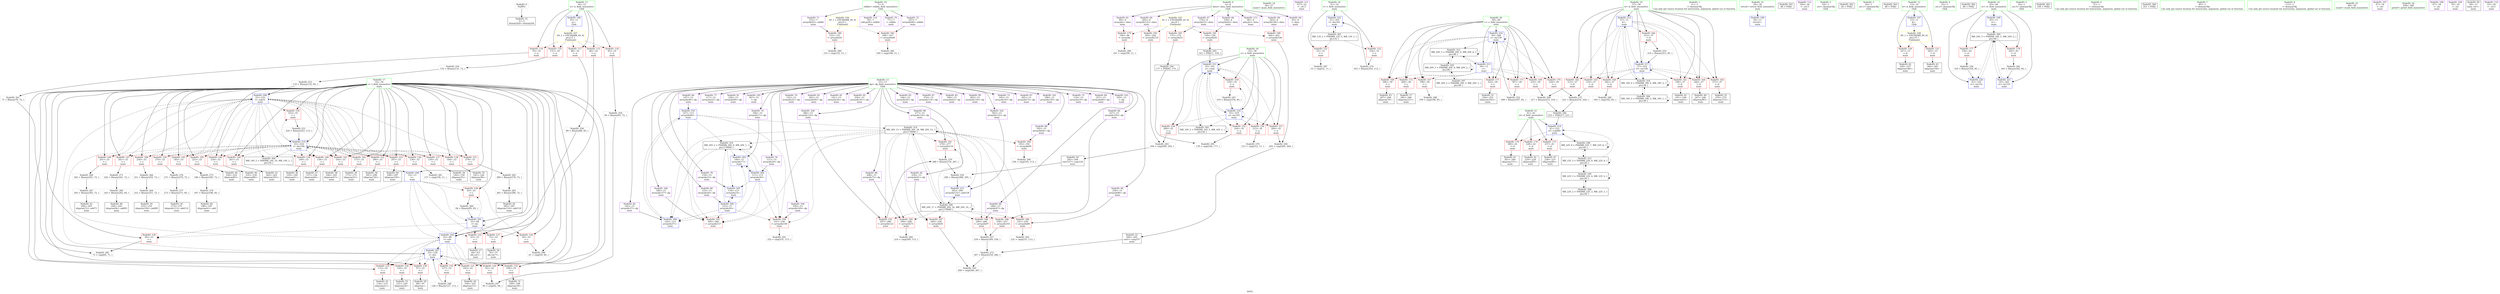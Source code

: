 digraph "SVFG" {
	label="SVFG";

	Node0x5603f64c5cf0 [shape=record,color=grey,label="{NodeID: 0\nNullPtr}"];
	Node0x5603f64c5cf0 -> Node0x5603f64c6ae0[style=solid];
	Node0x5603f64f78b0 [shape=record,color=grey,label="{NodeID: 263\n281 = Binary(280, 72, )\n}"];
	Node0x5603f64f78b0 -> Node0x5603f64e8920[style=solid];
	Node0x5603f64efe00 [shape=record,color=red,label="{NodeID: 180\n152\<--151\n\<--arrayidx42\nmain\n}"];
	Node0x5603f64efe00 -> Node0x5603f64f9230[style=solid];
	Node0x5603f64e7790 [shape=record,color=purple,label="{NodeID: 97\n274\<--15\narrayidx114\<--dp\nmain\n}"];
	Node0x5603f64c64f0 [shape=record,color=green,label="{NodeID: 14\n26\<--27\nmain\<--main_field_insensitive\n}"];
	Node0x5603f64f8db0 [shape=record,color=grey,label="{NodeID: 277\n272 = Binary(271, 85, )\n}"];
	Node0x5603f64f8db0 -> Node0x5603f64e8800[style=solid];
	Node0x5603f64eab40 [shape=record,color=red,label="{NodeID: 194\n331\<--330\n\<--arrayidx149\nmain\n}"];
	Node0x5603f64eab40 -> Node0x5603f64fa2b0[style=solid];
	Node0x5603f64e82f0 [shape=record,color=purple,label="{NodeID: 111\n337\<--22\n\<--.str.2\nmain\n}"];
	Node0x5603f64c6d80 [shape=record,color=black,label="{NodeID: 28\n76\<--75\nidx.ext7\<--\nmain\n}"];
	Node0x5603f64fa2b0 [shape=record,color=grey,label="{NodeID: 291\n332 = cmp(331, 113, )\n}"];
	Node0x5603f64eb6a0 [shape=record,color=blue,label="{NodeID: 208\n33\<--133\ni\<--sub31\nmain\n}"];
	Node0x5603f64eb6a0 -> Node0x5603f64eda40[style=dashed];
	Node0x5603f64eb6a0 -> Node0x5603f64edb10[style=dashed];
	Node0x5603f64eb6a0 -> Node0x5603f64edbe0[style=dashed];
	Node0x5603f64eb6a0 -> Node0x5603f64edcb0[style=dashed];
	Node0x5603f64eb6a0 -> Node0x5603f64edd80[style=dashed];
	Node0x5603f64eb6a0 -> Node0x5603f64ede50[style=dashed];
	Node0x5603f64eb6a0 -> Node0x5603f64edf20[style=dashed];
	Node0x5603f64eb6a0 -> Node0x5603f64edff0[style=dashed];
	Node0x5603f64eb6a0 -> Node0x5603f64ee0c0[style=dashed];
	Node0x5603f64eb6a0 -> Node0x5603f64ee190[style=dashed];
	Node0x5603f64eb6a0 -> Node0x5603f64ee260[style=dashed];
	Node0x5603f64eb6a0 -> Node0x5603f64ee330[style=dashed];
	Node0x5603f64eb6a0 -> Node0x5603f64ee400[style=dashed];
	Node0x5603f64eb6a0 -> Node0x5603f64ee4d0[style=dashed];
	Node0x5603f64eb6a0 -> Node0x5603f64ee5a0[style=dashed];
	Node0x5603f64eb6a0 -> Node0x5603f64ee670[style=dashed];
	Node0x5603f64eb6a0 -> Node0x5603f64ee740[style=dashed];
	Node0x5603f64eb6a0 -> Node0x5603f64ee810[style=dashed];
	Node0x5603f64eb6a0 -> Node0x5603f64ee8e0[style=dashed];
	Node0x5603f64eb6a0 -> Node0x5603f64ebf90[style=dashed];
	Node0x5603f64eb6a0 -> Node0x5603f65073b0[style=dashed];
	Node0x5603f64ed150 [shape=record,color=red,label="{NodeID: 125\n63\<--33\n\<--i\nmain\n}"];
	Node0x5603f64ed150 -> Node0x5603f64c6cb0[style=solid];
	Node0x5603f64c7cc0 [shape=record,color=black,label="{NodeID: 42\n204\<--203\nidxprom72\<--add71\nmain\n}"];
	Node0x5603f65078b0 [shape=record,color=black,label="{NodeID: 305\nMR_16V_2 = PHI(MR_16V_3, MR_16V_1, )\npts\{36 \}\n}"];
	Node0x5603f65078b0 -> Node0x5603f64eb910[style=dashed];
	Node0x5603f65078b0 -> Node0x5603f65078b0[style=dashed];
	Node0x5603f64ec200 [shape=record,color=blue,label="{NodeID: 222\n31\<--355\nt\<--dec161\nmain\n}"];
	Node0x5603f64ec200 -> Node0x5603f6506eb0[style=dashed];
	Node0x5603f64edcb0 [shape=record,color=red,label="{NodeID: 139\n149\<--33\n\<--i\nmain\n}"];
	Node0x5603f64edcb0 -> Node0x5603f64c77e0[style=solid];
	Node0x5603f64e8920 [shape=record,color=black,label="{NodeID: 56\n282\<--281\nidxprom119\<--add118\nmain\n}"];
	Node0x5603f64ee810 [shape=record,color=red,label="{NodeID: 153\n297\<--33\n\<--i\nmain\n}"];
	Node0x5603f64ee810 -> Node0x5603f64e8c60[style=solid];
	Node0x5603f64e9480 [shape=record,color=purple,label="{NodeID: 70\n77\<--7\n\<--edible\nmain\n}"];
	Node0x5603f64f6530 [shape=record,color=grey,label="{NodeID: 250\n94 = Binary(93, 72, )\n}"];
	Node0x5603f64f6530 -> Node0x5603f64fabb0[style=solid];
	Node0x5603f64ef370 [shape=record,color=red,label="{NodeID: 167\n198\<--39\n\<--c\nmain\n}"];
	Node0x5603f64ef370 -> Node0x5603f64f9e30[style=solid];
	Node0x5603f64e9fe0 [shape=record,color=purple,label="{NodeID: 84\n147\<--15\narrayidx40\<--dp\nmain\n}"];
	Node0x5603f64e9fe0 -> Node0x5603f64eb840[style=solid];
	Node0x5603f64c6750 [shape=record,color=green,label="{NodeID: 1\n11\<--1\n\<--dummyObj\nCan only get source location for instruction, argument, global var or function.}"];
	Node0x5603f64f7a30 [shape=record,color=grey,label="{NodeID: 264\n252 = Binary(251, 72, )\n}"];
	Node0x5603f64f7a30 -> Node0x5603f64c8340[style=solid];
	Node0x5603f64efed0 [shape=record,color=red,label="{NodeID: 181\n159\<--158\n\<--arrayidx45\nmain\n}"];
	Node0x5603f64efed0 -> Node0x5603f64f5570[style=solid];
	Node0x5603f64e7860 [shape=record,color=purple,label="{NodeID: 98\n277\<--15\narrayidx116\<--dp\nmain\n}"];
	Node0x5603f64e7860 -> Node0x5603f64f06f0[style=solid];
	Node0x5603f64c51f0 [shape=record,color=green,label="{NodeID: 15\n29\<--30\nretval\<--retval_field_insensitive\nmain\n}"];
	Node0x5603f64c51f0 -> Node0x5603f64eae80[style=solid];
	Node0x5603f6521800 [shape=record,color=black,label="{NodeID: 361\n48 = PHI()\n}"];
	Node0x5603f64f8f30 [shape=record,color=grey,label="{NodeID: 278\n187 = Binary(186, 85, )\n}"];
	Node0x5603f64f8f30 -> Node0x5603f64c7b20[style=solid];
	Node0x5603f64eac10 [shape=record,color=red,label="{NodeID: 195\n349\<--348\n\<--arrayidx157\nmain\n}"];
	Node0x5603f64e83c0 [shape=record,color=purple,label="{NodeID: 112\n350\<--24\n\<--.str.3\nmain\n}"];
	Node0x5603f64c6e50 [shape=record,color=black,label="{NodeID: 29\n98\<--97\nidxprom\<--\nmain\n}"];
	Node0x5603f64fa430 [shape=record,color=grey,label="{NodeID: 292\n232 = cmp(231, 113, )\n}"];
	Node0x5603f64eb770 [shape=record,color=blue,label="{NodeID: 209\n142\<--113\narrayidx37\<--\nmain\n}"];
	Node0x5603f64eb770 -> Node0x5603f64eb840[style=dashed];
	Node0x5603f64ed220 [shape=record,color=red,label="{NodeID: 126\n69\<--33\n\<--i\nmain\n}"];
	Node0x5603f64ed220 -> Node0x5603f64f99b0[style=solid];
	Node0x5603f64c7d90 [shape=record,color=black,label="{NodeID: 43\n207\<--206\nidxprom74\<--\nmain\n}"];
	Node0x5603f6507db0 [shape=record,color=black,label="{NodeID: 306\nMR_18V_2 = PHI(MR_18V_3, MR_18V_1, )\npts\{38 \}\n}"];
	Node0x5603f6507db0 -> Node0x5603f6507db0[style=dashed];
	Node0x5603f6507db0 -> Node0x5603f650b9b0[style=dashed];
	Node0x5603f64edd80 [shape=record,color=red,label="{NodeID: 140\n156\<--33\n\<--i\nmain\n}"];
	Node0x5603f64edd80 -> Node0x5603f64c78b0[style=solid];
	Node0x5603f64e89f0 [shape=record,color=black,label="{NodeID: 57\n285\<--284\nidxprom121\<--\nmain\n}"];
	Node0x5603f64ee8e0 [shape=record,color=red,label="{NodeID: 154\n323\<--33\n\<--i\nmain\n}"];
	Node0x5603f64ee8e0 -> Node0x5603f64f66b0[style=solid];
	Node0x5603f64e9550 [shape=record,color=purple,label="{NodeID: 71\n151\<--7\narrayidx42\<--edible\nmain\n}"];
	Node0x5603f64e9550 -> Node0x5603f64efe00[style=solid];
	Node0x5603f64f66b0 [shape=record,color=grey,label="{NodeID: 251\n324 = Binary(323, 113, )\n}"];
	Node0x5603f64f66b0 -> Node0x5603f64ebf90[style=solid];
	Node0x5603f64ef440 [shape=record,color=red,label="{NodeID: 168\n206\<--39\n\<--c\nmain\n}"];
	Node0x5603f64ef440 -> Node0x5603f64c7d90[style=solid];
	Node0x5603f64ea0b0 [shape=record,color=purple,label="{NodeID: 85\n189\<--15\narrayidx62\<--dp\nmain\n}"];
	Node0x5603f64c8670 [shape=record,color=green,label="{NodeID: 2\n18\<--1\n.str\<--dummyObj\nGlob }"];
	Node0x5603f64f7bb0 [shape=record,color=grey,label="{NodeID: 265\n280 = Binary(279, 72, )\n}"];
	Node0x5603f64f7bb0 -> Node0x5603f64f78b0[style=solid];
	Node0x5603f64effa0 [shape=record,color=red,label="{NodeID: 182\n168\<--167\n\<--arrayidx48\nmain\n}"];
	Node0x5603f64effa0 -> Node0x5603f64f9530[style=solid];
	Node0x5603f64e7930 [shape=record,color=purple,label="{NodeID: 99\n283\<--15\narrayidx120\<--dp\nmain\n}"];
	Node0x5603f64c52c0 [shape=record,color=green,label="{NodeID: 16\n31\<--32\nt\<--t_field_insensitive\nmain\n}"];
	Node0x5603f64c52c0 -> Node0x5603f64ecee0[style=solid];
	Node0x5603f64c52c0 -> Node0x5603f64ecfb0[style=solid];
	Node0x5603f64c52c0 -> Node0x5603f64ec200[style=solid];
	Node0x5603f6521900 [shape=record,color=black,label="{NodeID: 362\n56 = PHI()\n}"];
	Node0x5603f64f90b0 [shape=record,color=grey,label="{NodeID: 279\n213 = cmp(212, 11, )\n}"];
	Node0x5603f64eace0 [shape=record,color=blue,label="{NodeID: 196\n10\<--11\nn\<--\nGlob }"];
	Node0x5603f64eace0 -> Node0x5603f6511eb0[style=dashed];
	Node0x5603f64e8490 [shape=record,color=purple,label="{NodeID: 113\n66\<--4\nadd.ptr\<--data\nmain\n}"];
	Node0x5603f64c6f20 [shape=record,color=black,label="{NodeID: 30\n104\<--103\nidxprom15\<--\nmain\n}"];
	Node0x5603f64fa5b0 [shape=record,color=grey,label="{NodeID: 293\n268 = cmp(240, 267, )\n}"];
	Node0x5603f64eb840 [shape=record,color=blue,label="{NodeID: 210\n147\<--113\narrayidx40\<--\nmain\n}"];
	Node0x5603f64eb840 -> Node0x5603f64eab40[style=dashed];
	Node0x5603f64eb840 -> Node0x5603f64eac10[style=dashed];
	Node0x5603f64eb840 -> Node0x5603f64eb770[style=dashed];
	Node0x5603f64eb840 -> Node0x5603f65091b0[style=dashed];
	Node0x5603f64eb840 -> Node0x5603f650a5b0[style=dashed];
	Node0x5603f64ed2f0 [shape=record,color=red,label="{NodeID: 127\n75\<--33\n\<--i\nmain\n}"];
	Node0x5603f64ed2f0 -> Node0x5603f64c6d80[style=solid];
	Node0x5603f64c7e60 [shape=record,color=black,label="{NodeID: 44\n226\<--225\nidxprom83\<--\nmain\n}"];
	Node0x5603f65082b0 [shape=record,color=black,label="{NodeID: 307\nMR_20V_2 = PHI(MR_20V_3, MR_20V_1, )\npts\{40 \}\n}"];
	Node0x5603f65082b0 -> Node0x5603f650f4b0[style=dashed];
	Node0x5603f64ede50 [shape=record,color=red,label="{NodeID: 141\n165\<--33\n\<--i\nmain\n}"];
	Node0x5603f64ede50 -> Node0x5603f64c7980[style=solid];
	Node0x5603f64e8ac0 [shape=record,color=black,label="{NodeID: 58\n291\<--290\nidxprom124\<--\nmain\n}"];
	Node0x5603f64ee9b0 [shape=record,color=red,label="{NodeID: 155\n164\<--35\n\<--a\nmain\n}"];
	Node0x5603f64ee9b0 -> Node0x5603f64fa8b0[style=solid];
	Node0x5603f64e9620 [shape=record,color=purple,label="{NodeID: 72\n167\<--7\narrayidx48\<--edible\nmain\n}"];
	Node0x5603f64e9620 -> Node0x5603f64effa0[style=solid];
	Node0x5603f65112b0 [shape=record,color=yellow,style=double,label="{NodeID: 335\n2V_1 = ENCHI(MR_2V_0)\npts\{6 \}\nFun[main]}"];
	Node0x5603f65112b0 -> Node0x5603f64efd30[style=dashed];
	Node0x5603f65112b0 -> Node0x5603f64efed0[style=dashed];
	Node0x5603f65112b0 -> Node0x5603f64f0070[style=dashed];
	Node0x5603f65112b0 -> Node0x5603f64f0620[style=dashed];
	Node0x5603f65112b0 -> Node0x5603f64eaa70[style=dashed];
	Node0x5603f64f6830 [shape=record,color=grey,label="{NodeID: 252\n308 = Binary(307, 85, )\n}"];
	Node0x5603f64f6830 -> Node0x5603f64ebd20[style=solid];
	Node0x5603f64ef510 [shape=record,color=red,label="{NodeID: 169\n216\<--39\n\<--c\nmain\n}"];
	Node0x5603f64ef510 -> Node0x5603f64f63b0[style=solid];
	Node0x5603f64ea180 [shape=record,color=purple,label="{NodeID: 86\n192\<--15\narrayidx64\<--dp\nmain\n}"];
	Node0x5603f64ea180 -> Node0x5603f64f0140[style=solid];
	Node0x5603f64e73c0 [shape=record,color=green,label="{NodeID: 3\n20\<--1\n.str.1\<--dummyObj\nGlob }"];
	Node0x5603f64f7d30 [shape=record,color=grey,label="{NodeID: 266\n251 = Binary(250, 72, )\n}"];
	Node0x5603f64f7d30 -> Node0x5603f64f7a30[style=solid];
	Node0x5603f64f0070 [shape=record,color=red,label="{NodeID: 183\n175\<--174\n\<--arrayidx53\nmain\n}"];
	Node0x5603f64f0070 -> Node0x5603f61cde20[style=solid];
	Node0x5603f64e7a00 [shape=record,color=purple,label="{NodeID: 100\n286\<--15\narrayidx122\<--dp\nmain\n}"];
	Node0x5603f64e7a00 -> Node0x5603f64ea9a0[style=solid];
	Node0x5603f64c5390 [shape=record,color=green,label="{NodeID: 17\n33\<--34\ni\<--i_field_insensitive\nmain\n}"];
	Node0x5603f64c5390 -> Node0x5603f64ed080[style=solid];
	Node0x5603f64c5390 -> Node0x5603f64ed150[style=solid];
	Node0x5603f64c5390 -> Node0x5603f64ed220[style=solid];
	Node0x5603f64c5390 -> Node0x5603f64ed2f0[style=solid];
	Node0x5603f64c5390 -> Node0x5603f64ed3c0[style=solid];
	Node0x5603f64c5390 -> Node0x5603f64ed490[style=solid];
	Node0x5603f64c5390 -> Node0x5603f64ed560[style=solid];
	Node0x5603f64c5390 -> Node0x5603f64ed630[style=solid];
	Node0x5603f64c5390 -> Node0x5603f64ed700[style=solid];
	Node0x5603f64c5390 -> Node0x5603f64ed7d0[style=solid];
	Node0x5603f64c5390 -> Node0x5603f64ed8a0[style=solid];
	Node0x5603f64c5390 -> Node0x5603f64ed970[style=solid];
	Node0x5603f64c5390 -> Node0x5603f64eda40[style=solid];
	Node0x5603f64c5390 -> Node0x5603f64edb10[style=solid];
	Node0x5603f64c5390 -> Node0x5603f64edbe0[style=solid];
	Node0x5603f64c5390 -> Node0x5603f64edcb0[style=solid];
	Node0x5603f64c5390 -> Node0x5603f64edd80[style=solid];
	Node0x5603f64c5390 -> Node0x5603f64ede50[style=solid];
	Node0x5603f64c5390 -> Node0x5603f64edf20[style=solid];
	Node0x5603f64c5390 -> Node0x5603f64edff0[style=solid];
	Node0x5603f64c5390 -> Node0x5603f64ee0c0[style=solid];
	Node0x5603f64c5390 -> Node0x5603f64ee190[style=solid];
	Node0x5603f64c5390 -> Node0x5603f64ee260[style=solid];
	Node0x5603f64c5390 -> Node0x5603f64ee330[style=solid];
	Node0x5603f64c5390 -> Node0x5603f64ee400[style=solid];
	Node0x5603f64c5390 -> Node0x5603f64ee4d0[style=solid];
	Node0x5603f64c5390 -> Node0x5603f64ee5a0[style=solid];
	Node0x5603f64c5390 -> Node0x5603f64ee670[style=solid];
	Node0x5603f64c5390 -> Node0x5603f64ee740[style=solid];
	Node0x5603f64c5390 -> Node0x5603f64ee810[style=solid];
	Node0x5603f64c5390 -> Node0x5603f64ee8e0[style=solid];
	Node0x5603f64c5390 -> Node0x5603f64eb020[style=solid];
	Node0x5603f64c5390 -> Node0x5603f64eb0f0[style=solid];
	Node0x5603f64c5390 -> Node0x5603f64eb1c0[style=solid];
	Node0x5603f64c5390 -> Node0x5603f64eb5d0[style=solid];
	Node0x5603f64c5390 -> Node0x5603f64eb6a0[style=solid];
	Node0x5603f64c5390 -> Node0x5603f64ebf90[style=solid];
	Node0x5603f6521a00 [shape=record,color=black,label="{NodeID: 363\n68 = PHI()\n}"];
	Node0x5603f64f9230 [shape=record,color=grey,label="{NodeID: 280\n153 = cmp(152, 11, )\n}"];
	Node0x5603f64eadb0 [shape=record,color=blue,label="{NodeID: 197\n13\<--11\nk\<--\nGlob }"];
	Node0x5603f64eadb0 -> Node0x5603f6511f90[style=dashed];
	Node0x5603f64e8560 [shape=record,color=purple,label="{NodeID: 114\n78\<--7\nadd.ptr8\<--edible\nmain\n}"];
	Node0x5603f64c6ff0 [shape=record,color=black,label="{NodeID: 31\n109\<--108\nidxprom18\<--\nmain\n}"];
	Node0x5603f64fa730 [shape=record,color=grey,label="{NodeID: 294\n265 = cmp(260, 264, )\n}"];
	Node0x5603f64fa730 -> Node0x5603f64e8770[style=solid];
	Node0x5603f64eb910 [shape=record,color=blue,label="{NodeID: 211\n35\<--161\na\<--cond\nmain\n}"];
	Node0x5603f64eb910 -> Node0x5603f64ee9b0[style=dashed];
	Node0x5603f64eb910 -> Node0x5603f64eea80[style=dashed];
	Node0x5603f64eb910 -> Node0x5603f64eeb50[style=dashed];
	Node0x5603f64eb910 -> Node0x5603f64eec20[style=dashed];
	Node0x5603f64eb910 -> Node0x5603f64eecf0[style=dashed];
	Node0x5603f64eb910 -> Node0x5603f64eb910[style=dashed];
	Node0x5603f64eb910 -> Node0x5603f64ebec0[style=dashed];
	Node0x5603f64eb910 -> Node0x5603f65078b0[style=dashed];
	Node0x5603f64ed3c0 [shape=record,color=red,label="{NodeID: 128\n83\<--33\n\<--i\nmain\n}"];
	Node0x5603f64ed3c0 -> Node0x5603f64f7430[style=solid];
	Node0x5603f64c7f30 [shape=record,color=black,label="{NodeID: 45\n229\<--228\nidxprom85\<--\nmain\n}"];
	Node0x5603f65087b0 [shape=record,color=black,label="{NodeID: 308\nMR_22V_2 = PHI(MR_22V_3, MR_22V_1, )\npts\{42 \}\n}"];
	Node0x5603f65087b0 -> Node0x5603f650f9b0[style=dashed];
	Node0x5603f64edf20 [shape=record,color=red,label="{NodeID: 142\n172\<--33\n\<--i\nmain\n}"];
	Node0x5603f64edf20 -> Node0x5603f64c7a50[style=solid];
	Node0x5603f64e8b90 [shape=record,color=black,label="{NodeID: 59\n295\<--294\nconv127\<--cmp126\nmain\n}"];
	Node0x5603f64e8b90 -> Node0x5603f64f72b0[style=solid];
	Node0x5603f64eea80 [shape=record,color=red,label="{NodeID: 156\n212\<--35\n\<--a\nmain\n}"];
	Node0x5603f64eea80 -> Node0x5603f64f90b0[style=solid];
	Node0x5603f64e96f0 [shape=record,color=purple,label="{NodeID: 73\n105\<--15\narrayidx16\<--dp\nmain\n}"];
	Node0x5603f6511dd0 [shape=record,color=yellow,style=double,label="{NodeID: 336\n4V_1 = ENCHI(MR_4V_0)\npts\{9 \}\nFun[main]}"];
	Node0x5603f6511dd0 -> Node0x5603f64efe00[style=dashed];
	Node0x5603f6511dd0 -> Node0x5603f64effa0[style=dashed];
	Node0x5603f64f69b0 [shape=record,color=grey,label="{NodeID: 253\n133 = Binary(132, 85, )\n}"];
	Node0x5603f64f69b0 -> Node0x5603f64eb6a0[style=solid];
	Node0x5603f64ef5e0 [shape=record,color=red,label="{NodeID: 170\n220\<--39\n\<--c\nmain\n}"];
	Node0x5603f64ef5e0 -> Node0x5603f64f8ab0[style=solid];
	Node0x5603f64ea250 [shape=record,color=purple,label="{NodeID: 87\n205\<--15\narrayidx73\<--dp\nmain\n}"];
	Node0x5603f64c5830 [shape=record,color=green,label="{NodeID: 4\n22\<--1\n.str.2\<--dummyObj\nGlob }"];
	Node0x5603f64f7eb0 [shape=record,color=grey,label="{NodeID: 267\n203 = Binary(202, 72, )\n}"];
	Node0x5603f64f7eb0 -> Node0x5603f64c7cc0[style=solid];
	Node0x5603f64f0140 [shape=record,color=red,label="{NodeID: 184\n193\<--192\n\<--arrayidx64\nmain\n}"];
	Node0x5603f64f0140 -> Node0x5603f64fa130[style=solid];
	Node0x5603f64e7ad0 [shape=record,color=purple,label="{NodeID: 101\n299\<--15\narrayidx130\<--dp\nmain\n}"];
	Node0x5603f64c5460 [shape=record,color=green,label="{NodeID: 18\n35\<--36\na\<--a_field_insensitive\nmain\n}"];
	Node0x5603f64c5460 -> Node0x5603f64ee9b0[style=solid];
	Node0x5603f64c5460 -> Node0x5603f64eea80[style=solid];
	Node0x5603f64c5460 -> Node0x5603f64eeb50[style=solid];
	Node0x5603f64c5460 -> Node0x5603f64eec20[style=solid];
	Node0x5603f64c5460 -> Node0x5603f64eecf0[style=solid];
	Node0x5603f64c5460 -> Node0x5603f64eb910[style=solid];
	Node0x5603f64c5460 -> Node0x5603f64ebec0[style=solid];
	Node0x5603f6521b00 [shape=record,color=black,label="{NodeID: 364\n80 = PHI()\n}"];
	Node0x5603f64f93b0 [shape=record,color=grey,label="{NodeID: 281\n137 = cmp(136, 11, )\n}"];
	Node0x5603f64eae80 [shape=record,color=blue,label="{NodeID: 198\n29\<--11\nretval\<--\nmain\n}"];
	Node0x5603f64e8630 [shape=record,color=red,label="{NodeID: 115\n60\<--10\n\<--n\nmain\n}"];
	Node0x5603f64e8630 -> Node0x5603f64f9b30[style=solid];
	Node0x5603f64c70c0 [shape=record,color=black,label="{NodeID: 32\n116\<--115\nidxprom21\<--\nmain\n}"];
	Node0x5603f64fa8b0 [shape=record,color=grey,label="{NodeID: 295\n178 = cmp(164, 177, )\n}"];
	Node0x5603f64eb9e0 [shape=record,color=blue,label="{NodeID: 212\n37\<--11\nb\<--\nmain\n}"];
	Node0x5603f64eb9e0 -> Node0x5603f64eedc0[style=dashed];
	Node0x5603f64eb9e0 -> Node0x5603f64eee90[style=dashed];
	Node0x5603f64eb9e0 -> Node0x5603f64eef60[style=dashed];
	Node0x5603f64eb9e0 -> Node0x5603f64ef030[style=dashed];
	Node0x5603f64eb9e0 -> Node0x5603f64ef100[style=dashed];
	Node0x5603f64eb9e0 -> Node0x5603f64ef1d0[style=dashed];
	Node0x5603f64eb9e0 -> Node0x5603f64ef2a0[style=dashed];
	Node0x5603f64eb9e0 -> Node0x5603f64ebdf0[style=dashed];
	Node0x5603f64eb9e0 -> Node0x5603f650b9b0[style=dashed];
	Node0x5603f64ed490 [shape=record,color=red,label="{NodeID: 129\n92\<--33\n\<--i\nmain\n}"];
	Node0x5603f64ed490 -> Node0x5603f64fabb0[style=solid];
	Node0x5603f64c8000 [shape=record,color=black,label="{NodeID: 46\n235\<--234\nidxprom88\<--\nmain\n}"];
	Node0x5603f6508cb0 [shape=record,color=black,label="{NodeID: 309\nMR_24V_3 = PHI(MR_24V_5, MR_24V_2, )\npts\{44 \}\n}"];
	Node0x5603f6508cb0 -> Node0x5603f64efb90[style=dashed];
	Node0x5603f6508cb0 -> Node0x5603f64efc60[style=dashed];
	Node0x5603f6508cb0 -> Node0x5603f64ec060[style=dashed];
	Node0x5603f6508cb0 -> Node0x5603f64ec130[style=dashed];
	Node0x5603f64edff0 [shape=record,color=red,label="{NodeID: 143\n185\<--33\n\<--i\nmain\n}"];
	Node0x5603f64edff0 -> Node0x5603f64f87b0[style=solid];
	Node0x5603f64e8c60 [shape=record,color=black,label="{NodeID: 60\n298\<--297\nidxprom129\<--\nmain\n}"];
	Node0x5603f64eeb50 [shape=record,color=red,label="{NodeID: 157\n260\<--35\n\<--a\nmain\n}"];
	Node0x5603f64eeb50 -> Node0x5603f64fa730[style=solid];
	Node0x5603f64e97c0 [shape=record,color=purple,label="{NodeID: 74\n106\<--15\narrayidx17\<--dp\nmain\n}"];
	Node0x5603f64e97c0 -> Node0x5603f64eb290[style=solid];
	Node0x5603f6511eb0 [shape=record,color=yellow,style=double,label="{NodeID: 337\n6V_1 = ENCHI(MR_6V_0)\npts\{12 \}\nFun[main]}"];
	Node0x5603f6511eb0 -> Node0x5603f64e8630[style=dashed];
	Node0x5603f6511eb0 -> Node0x5603f64eca00[style=dashed];
	Node0x5603f6511eb0 -> Node0x5603f64ecad0[style=dashed];
	Node0x5603f6511eb0 -> Node0x5603f64ecba0[style=dashed];
	Node0x5603f6511eb0 -> Node0x5603f64ecc70[style=dashed];
	Node0x5603f64f6b30 [shape=record,color=grey,label="{NodeID: 254\n132 = Binary(131, 72, )\n}"];
	Node0x5603f64f6b30 -> Node0x5603f64f69b0[style=solid];
	Node0x5603f64ef6b0 [shape=record,color=red,label="{NodeID: 171\n255\<--39\n\<--c\nmain\n}"];
	Node0x5603f64ef6b0 -> Node0x5603f64c8410[style=solid];
	Node0x5603f64ea320 [shape=record,color=purple,label="{NodeID: 88\n208\<--15\narrayidx75\<--dp\nmain\n}"];
	Node0x5603f64ea320 -> Node0x5603f64f0210[style=solid];
	Node0x5603f64c58c0 [shape=record,color=green,label="{NodeID: 5\n24\<--1\n.str.3\<--dummyObj\nGlob }"];
	Node0x5603f64f8030 [shape=record,color=grey,label="{NodeID: 268\n202 = Binary(201, 72, )\n}"];
	Node0x5603f64f8030 -> Node0x5603f64f7eb0[style=solid];
	Node0x5603f64f0210 [shape=record,color=red,label="{NodeID: 185\n209\<--208\n\<--arrayidx75\nmain\n}"];
	Node0x5603f64f0210 -> Node0x5603f64f9830[style=solid];
	Node0x5603f64e7ba0 [shape=record,color=purple,label="{NodeID: 102\n302\<--15\narrayidx132\<--dp\nmain\n}"];
	Node0x5603f64e7ba0 -> Node0x5603f64ebc50[style=solid];
	Node0x5603f64c5530 [shape=record,color=green,label="{NodeID: 19\n37\<--38\nb\<--b_field_insensitive\nmain\n}"];
	Node0x5603f64c5530 -> Node0x5603f64eedc0[style=solid];
	Node0x5603f64c5530 -> Node0x5603f64eee90[style=solid];
	Node0x5603f64c5530 -> Node0x5603f64eef60[style=solid];
	Node0x5603f64c5530 -> Node0x5603f64ef030[style=solid];
	Node0x5603f64c5530 -> Node0x5603f64ef100[style=solid];
	Node0x5603f64c5530 -> Node0x5603f64ef1d0[style=solid];
	Node0x5603f64c5530 -> Node0x5603f64ef2a0[style=solid];
	Node0x5603f64c5530 -> Node0x5603f64eb9e0[style=solid];
	Node0x5603f64c5530 -> Node0x5603f64ebdf0[style=solid];
	Node0x5603f6521c00 [shape=record,color=black,label="{NodeID: 365\n338 = PHI()\n}"];
	Node0x5603f64f9530 [shape=record,color=grey,label="{NodeID: 282\n169 = cmp(168, 11, )\n}"];
	Node0x5603f64eaf50 [shape=record,color=blue,label="{NodeID: 199\n43\<--11\nct\<--\nmain\n}"];
	Node0x5603f64eaf50 -> Node0x5603f6508cb0[style=dashed];
	Node0x5603f64eca00 [shape=record,color=red,label="{NodeID: 116\n70\<--10\n\<--n\nmain\n}"];
	Node0x5603f64eca00 -> Node0x5603f64f75b0[style=solid];
	Node0x5603f64c7190 [shape=record,color=black,label="{NodeID: 33\n121\<--120\nidxprom24\<--\nmain\n}"];
	Node0x5603f64faa30 [shape=record,color=grey,label="{NodeID: 296\n183 = cmp(182, 85, )\n}"];
	Node0x5603f64ebab0 [shape=record,color=blue,label="{NodeID: 213\n39\<--11\nc\<--\nmain\n}"];
	Node0x5603f64ebab0 -> Node0x5603f64ef370[style=dashed];
	Node0x5603f64ebab0 -> Node0x5603f64ef440[style=dashed];
	Node0x5603f64ebab0 -> Node0x5603f64ef510[style=dashed];
	Node0x5603f64ebab0 -> Node0x5603f64ef5e0[style=dashed];
	Node0x5603f64ebab0 -> Node0x5603f64ef6b0[style=dashed];
	Node0x5603f64ebab0 -> Node0x5603f64ef780[style=dashed];
	Node0x5603f64ebab0 -> Node0x5603f64ef850[style=dashed];
	Node0x5603f64ebab0 -> Node0x5603f64ebd20[style=dashed];
	Node0x5603f64ebab0 -> Node0x5603f6509bb0[style=dashed];
	Node0x5603f64ed560 [shape=record,color=red,label="{NodeID: 130\n97\<--33\n\<--i\nmain\n}"];
	Node0x5603f64ed560 -> Node0x5603f64c6e50[style=solid];
	Node0x5603f64c80d0 [shape=record,color=black,label="{NodeID: 47\n238\<--237\nidxprom90\<--\nmain\n}"];
	Node0x5603f65091b0 [shape=record,color=black,label="{NodeID: 310\nMR_26V_2 = PHI(MR_26V_9, MR_26V_1, )\npts\{170000 \}\n}"];
	Node0x5603f65091b0 -> Node0x5603f64eab40[style=dashed];
	Node0x5603f65091b0 -> Node0x5603f64eac10[style=dashed];
	Node0x5603f65091b0 -> Node0x5603f64eb290[style=dashed];
	Node0x5603f65091b0 -> Node0x5603f64eb430[style=dashed];
	Node0x5603f65091b0 -> Node0x5603f64eb770[style=dashed];
	Node0x5603f65091b0 -> Node0x5603f65091b0[style=dashed];
	Node0x5603f64ee0c0 [shape=record,color=red,label="{NodeID: 144\n201\<--33\n\<--i\nmain\n}"];
	Node0x5603f64ee0c0 -> Node0x5603f64f8030[style=solid];
	Node0x5603f64e8d30 [shape=record,color=black,label="{NodeID: 61\n301\<--300\nidxprom131\<--\nmain\n}"];
	Node0x5603f64eec20 [shape=record,color=red,label="{NodeID: 158\n289\<--35\n\<--a\nmain\n}"];
	Node0x5603f64eec20 -> Node0x5603f64f96b0[style=solid];
	Node0x5603f64e9890 [shape=record,color=purple,label="{NodeID: 75\n110\<--15\narrayidx19\<--dp\nmain\n}"];
	Node0x5603f6511f90 [shape=record,color=yellow,style=double,label="{NodeID: 338\n8V_1 = ENCHI(MR_8V_0)\npts\{14 \}\nFun[main]}"];
	Node0x5603f6511f90 -> Node0x5603f64ecd40[style=dashed];
	Node0x5603f6511f90 -> Node0x5603f64ece10[style=dashed];
	Node0x5603f64f6cb0 [shape=record,color=grey,label="{NodeID: 255\n314 = Binary(313, 85, )\n}"];
	Node0x5603f64f6cb0 -> Node0x5603f64ebdf0[style=solid];
	Node0x5603f64ef780 [shape=record,color=red,label="{NodeID: 172\n284\<--39\n\<--c\nmain\n}"];
	Node0x5603f64ef780 -> Node0x5603f64e89f0[style=solid];
	Node0x5603f64ea3f0 [shape=record,color=purple,label="{NodeID: 89\n227\<--15\narrayidx84\<--dp\nmain\n}"];
	Node0x5603f64c5050 [shape=record,color=green,label="{NodeID: 6\n72\<--1\n\<--dummyObj\nCan only get source location for instruction, argument, global var or function.}"];
	Node0x5603f64f81b0 [shape=record,color=grey,label="{NodeID: 269\n243 = Binary(242, 85, )\n}"];
	Node0x5603f64f81b0 -> Node0x5603f64c81a0[style=solid];
	Node0x5603f64f02e0 [shape=record,color=red,label="{NodeID: 186\n231\<--230\n\<--arrayidx86\nmain\n}"];
	Node0x5603f64f02e0 -> Node0x5603f64fa430[style=solid];
	Node0x5603f64e7c70 [shape=record,color=purple,label="{NodeID: 103\n329\<--15\n\<--dp\nmain\n}"];
	Node0x5603f64c5600 [shape=record,color=green,label="{NodeID: 20\n39\<--40\nc\<--c_field_insensitive\nmain\n}"];
	Node0x5603f64c5600 -> Node0x5603f64ef370[style=solid];
	Node0x5603f64c5600 -> Node0x5603f64ef440[style=solid];
	Node0x5603f64c5600 -> Node0x5603f64ef510[style=solid];
	Node0x5603f64c5600 -> Node0x5603f64ef5e0[style=solid];
	Node0x5603f64c5600 -> Node0x5603f64ef6b0[style=solid];
	Node0x5603f64c5600 -> Node0x5603f64ef780[style=solid];
	Node0x5603f64c5600 -> Node0x5603f64ef850[style=solid];
	Node0x5603f64c5600 -> Node0x5603f64ebab0[style=solid];
	Node0x5603f64c5600 -> Node0x5603f64ebd20[style=solid];
	Node0x5603f6522080 [shape=record,color=black,label="{NodeID: 366\n351 = PHI()\n}"];
	Node0x5603f64f96b0 [shape=record,color=grey,label="{NodeID: 283\n294 = cmp(289, 293, )\n}"];
	Node0x5603f64f96b0 -> Node0x5603f64e8b90[style=solid];
	Node0x5603f64eb020 [shape=record,color=blue,label="{NodeID: 200\n33\<--11\ni\<--\nmain\n}"];
	Node0x5603f64eb020 -> Node0x5603f64ed080[style=dashed];
	Node0x5603f64eb020 -> Node0x5603f64ed150[style=dashed];
	Node0x5603f64eb020 -> Node0x5603f64ed220[style=dashed];
	Node0x5603f64eb020 -> Node0x5603f64ed2f0[style=dashed];
	Node0x5603f64eb020 -> Node0x5603f64ed3c0[style=dashed];
	Node0x5603f64eb020 -> Node0x5603f64eb0f0[style=dashed];
	Node0x5603f64eb020 -> Node0x5603f64eb1c0[style=dashed];
	Node0x5603f64ecad0 [shape=record,color=red,label="{NodeID: 117\n88\<--10\n\<--n\nmain\n}"];
	Node0x5603f64ecad0 -> Node0x5603f64f7130[style=solid];
	Node0x5603f64c7640 [shape=record,color=black,label="{NodeID: 34\n140\<--139\nidxprom35\<--\nmain\n}"];
	Node0x5603f64fabb0 [shape=record,color=grey,label="{NodeID: 297\n95 = cmp(92, 94, )\n}"];
	Node0x5603f64ebb80 [shape=record,color=blue,label="{NodeID: 214\n41\<--223\nd\<--cond82\nmain\n}"];
	Node0x5603f64ebb80 -> Node0x5603f64ef920[style=dashed];
	Node0x5603f64ebb80 -> Node0x5603f64ef9f0[style=dashed];
	Node0x5603f64ebb80 -> Node0x5603f64efac0[style=dashed];
	Node0x5603f64ebb80 -> Node0x5603f65055b0[style=dashed];
	Node0x5603f64ed630 [shape=record,color=red,label="{NodeID: 131\n103\<--33\n\<--i\nmain\n}"];
	Node0x5603f64ed630 -> Node0x5603f64c6f20[style=solid];
	Node0x5603f64c81a0 [shape=record,color=black,label="{NodeID: 48\n244\<--243\nidxprom94\<--add93\nmain\n}"];
	Node0x5603f64ee190 [shape=record,color=red,label="{NodeID: 145\n225\<--33\n\<--i\nmain\n}"];
	Node0x5603f64ee190 -> Node0x5603f64c7e60[style=solid];
	Node0x5603f64e8e00 [shape=record,color=black,label="{NodeID: 62\n328\<--327\nidxprom148\<--\nmain\n}"];
	Node0x5603f64eecf0 [shape=record,color=red,label="{NodeID: 159\n318\<--35\n\<--a\nmain\n}"];
	Node0x5603f64eecf0 -> Node0x5603f64f60b0[style=solid];
	Node0x5603f64e9960 [shape=record,color=purple,label="{NodeID: 76\n111\<--15\narrayidx20\<--dp\nmain\n}"];
	Node0x5603f64e9960 -> Node0x5603f64eb360[style=solid];
	Node0x5603f64f6e30 [shape=record,color=grey,label="{NodeID: 256\n335 = Binary(334, 85, )\n}"];
	Node0x5603f64f6e30 -> Node0x5603f64ec060[style=solid];
	Node0x5603f64ef850 [shape=record,color=red,label="{NodeID: 173\n307\<--39\n\<--c\nmain\n}"];
	Node0x5603f64ef850 -> Node0x5603f64f6830[style=solid];
	Node0x5603f64ea4c0 [shape=record,color=purple,label="{NodeID: 90\n230\<--15\narrayidx86\<--dp\nmain\n}"];
	Node0x5603f64ea4c0 -> Node0x5603f64f02e0[style=solid];
	Node0x5603f64c50e0 [shape=record,color=green,label="{NodeID: 7\n85\<--1\n\<--dummyObj\nCan only get source location for instruction, argument, global var or function.}"];
	Node0x5603f64f8330 [shape=record,color=grey,label="{NodeID: 270\n288 = Binary(278, 287, )\n}"];
	Node0x5603f64f8330 -> Node0x5603f64f72b0[style=solid];
	Node0x5603f64f03b0 [shape=record,color=red,label="{NodeID: 187\n240\<--239\n\<--arrayidx91\nmain\n}"];
	Node0x5603f64f03b0 -> Node0x5603f64fa5b0[style=solid];
	Node0x5603f64e7d40 [shape=record,color=purple,label="{NodeID: 104\n330\<--15\narrayidx149\<--dp\nmain\n}"];
	Node0x5603f64e7d40 -> Node0x5603f64eab40[style=solid];
	Node0x5603f64c56d0 [shape=record,color=green,label="{NodeID: 21\n41\<--42\nd\<--d_field_insensitive\nmain\n}"];
	Node0x5603f64c56d0 -> Node0x5603f64ef920[style=solid];
	Node0x5603f64c56d0 -> Node0x5603f64ef9f0[style=solid];
	Node0x5603f64c56d0 -> Node0x5603f64efac0[style=solid];
	Node0x5603f64c56d0 -> Node0x5603f64ebb80[style=solid];
	Node0x5603f64f9830 [shape=record,color=grey,label="{NodeID: 284\n210 = cmp(209, 113, )\n}"];
	Node0x5603f64eb0f0 [shape=record,color=blue,label="{NodeID: 201\n33\<--84\ni\<--inc\nmain\n}"];
	Node0x5603f64eb0f0 -> Node0x5603f64ed080[style=dashed];
	Node0x5603f64eb0f0 -> Node0x5603f64ed150[style=dashed];
	Node0x5603f64eb0f0 -> Node0x5603f64ed220[style=dashed];
	Node0x5603f64eb0f0 -> Node0x5603f64ed2f0[style=dashed];
	Node0x5603f64eb0f0 -> Node0x5603f64ed3c0[style=dashed];
	Node0x5603f64eb0f0 -> Node0x5603f64eb0f0[style=dashed];
	Node0x5603f64eb0f0 -> Node0x5603f64eb1c0[style=dashed];
	Node0x5603f64ecba0 [shape=record,color=red,label="{NodeID: 118\n93\<--10\n\<--n\nmain\n}"];
	Node0x5603f64ecba0 -> Node0x5603f64f6530[style=solid];
	Node0x5603f64c7710 [shape=record,color=black,label="{NodeID: 35\n145\<--144\nidxprom38\<--\nmain\n}"];
	Node0x5603f65055b0 [shape=record,color=black,label="{NodeID: 298\nMR_22V_8 = PHI(MR_22V_7, MR_22V_6, )\npts\{42 \}\n}"];
	Node0x5603f65055b0 -> Node0x5603f64ebb80[style=dashed];
	Node0x5603f65055b0 -> Node0x5603f65055b0[style=dashed];
	Node0x5603f65055b0 -> Node0x5603f650a0b0[style=dashed];
	Node0x5603f64ebc50 [shape=record,color=blue,label="{NodeID: 215\n302\<--296\narrayidx132\<--add128\nmain\n}"];
	Node0x5603f64ebc50 -> Node0x5603f6505ab0[style=dashed];
	Node0x5603f64ed700 [shape=record,color=red,label="{NodeID: 132\n108\<--33\n\<--i\nmain\n}"];
	Node0x5603f64ed700 -> Node0x5603f64c6ff0[style=solid];
	Node0x5603f64c8270 [shape=record,color=black,label="{NodeID: 49\n247\<--246\nidxprom96\<--\nmain\n}"];
	Node0x5603f6509bb0 [shape=record,color=black,label="{NodeID: 312\nMR_20V_5 = PHI(MR_20V_9, MR_20V_4, )\npts\{40 \}\n}"];
	Node0x5603f6509bb0 -> Node0x5603f64ebab0[style=dashed];
	Node0x5603f6509bb0 -> Node0x5603f6509bb0[style=dashed];
	Node0x5603f6509bb0 -> Node0x5603f650f4b0[style=dashed];
	Node0x5603f64ee260 [shape=record,color=red,label="{NodeID: 146\n234\<--33\n\<--i\nmain\n}"];
	Node0x5603f64ee260 -> Node0x5603f64c8000[style=solid];
	Node0x5603f64e8ed0 [shape=record,color=black,label="{NodeID: 63\n346\<--345\nidxprom156\<--\nmain\n}"];
	Node0x5603f64eedc0 [shape=record,color=red,label="{NodeID: 160\n182\<--37\n\<--b\nmain\n}"];
	Node0x5603f64eedc0 -> Node0x5603f64faa30[style=solid];
	Node0x5603f64e9a30 [shape=record,color=purple,label="{NodeID: 77\n117\<--15\narrayidx22\<--dp\nmain\n}"];
	Node0x5603f64f6fb0 [shape=record,color=grey,label="{NodeID: 257\n259 = Binary(249, 258, )\n}"];
	Node0x5603f64f6fb0 -> Node0x5603f64f8630[style=solid];
	Node0x5603f64ef920 [shape=record,color=red,label="{NodeID: 174\n228\<--41\n\<--d\nmain\n}"];
	Node0x5603f64ef920 -> Node0x5603f64c7f30[style=solid];
	Node0x5603f64ea590 [shape=record,color=purple,label="{NodeID: 91\n236\<--15\narrayidx89\<--dp\nmain\n}"];
	Node0x5603f64c6190 [shape=record,color=green,label="{NodeID: 8\n113\<--1\n\<--dummyObj\nCan only get source location for instruction, argument, global var or function.}"];
	Node0x5603f64f84b0 [shape=record,color=grey,label="{NodeID: 271\n242 = Binary(241, 72, )\n}"];
	Node0x5603f64f84b0 -> Node0x5603f64f81b0[style=solid];
	Node0x5603f64f0480 [shape=record,color=red,label="{NodeID: 188\n249\<--248\n\<--arrayidx97\nmain\n}"];
	Node0x5603f64f0480 -> Node0x5603f64f6fb0[style=solid];
	Node0x5603f64e7e10 [shape=record,color=purple,label="{NodeID: 105\n347\<--15\n\<--dp\nmain\n}"];
	Node0x5603f64c6840 [shape=record,color=green,label="{NodeID: 22\n43\<--44\nct\<--ct_field_insensitive\nmain\n}"];
	Node0x5603f64c6840 -> Node0x5603f64efb90[style=solid];
	Node0x5603f64c6840 -> Node0x5603f64efc60[style=solid];
	Node0x5603f64c6840 -> Node0x5603f64eaf50[style=solid];
	Node0x5603f64c6840 -> Node0x5603f64ec060[style=solid];
	Node0x5603f64c6840 -> Node0x5603f64ec130[style=solid];
	Node0x5603f64f99b0 [shape=record,color=grey,label="{NodeID: 285\n73 = cmp(69, 71, )\n}"];
	Node0x5603f64eb1c0 [shape=record,color=blue,label="{NodeID: 202\n33\<--89\ni\<--sub\nmain\n}"];
	Node0x5603f64eb1c0 -> Node0x5603f64ed490[style=dashed];
	Node0x5603f64eb1c0 -> Node0x5603f64ed560[style=dashed];
	Node0x5603f64eb1c0 -> Node0x5603f64ed630[style=dashed];
	Node0x5603f64eb1c0 -> Node0x5603f64ed700[style=dashed];
	Node0x5603f64eb1c0 -> Node0x5603f64ed7d0[style=dashed];
	Node0x5603f64eb1c0 -> Node0x5603f64ed8a0[style=dashed];
	Node0x5603f64eb1c0 -> Node0x5603f64ed970[style=dashed];
	Node0x5603f64eb1c0 -> Node0x5603f64eb5d0[style=dashed];
	Node0x5603f64eb1c0 -> Node0x5603f64eb6a0[style=dashed];
	Node0x5603f64ecc70 [shape=record,color=red,label="{NodeID: 119\n131\<--10\n\<--n\nmain\n}"];
	Node0x5603f64ecc70 -> Node0x5603f64f6b30[style=solid];
	Node0x5603f64c77e0 [shape=record,color=black,label="{NodeID: 36\n150\<--149\nidxprom41\<--\nmain\n}"];
	Node0x5603f6505ab0 [shape=record,color=black,label="{NodeID: 299\nMR_26V_17 = PHI(MR_26V_16, MR_26V_14, )\npts\{170000 \}\n}"];
	Node0x5603f6505ab0 -> Node0x5603f64f0210[style=dashed];
	Node0x5603f6505ab0 -> Node0x5603f64f02e0[style=dashed];
	Node0x5603f6505ab0 -> Node0x5603f64f03b0[style=dashed];
	Node0x5603f6505ab0 -> Node0x5603f64f0480[style=dashed];
	Node0x5603f6505ab0 -> Node0x5603f64f0550[style=dashed];
	Node0x5603f6505ab0 -> Node0x5603f64f06f0[style=dashed];
	Node0x5603f6505ab0 -> Node0x5603f64ea9a0[style=dashed];
	Node0x5603f6505ab0 -> Node0x5603f64ebc50[style=dashed];
	Node0x5603f6505ab0 -> Node0x5603f6505ab0[style=dashed];
	Node0x5603f6505ab0 -> Node0x5603f650a5b0[style=dashed];
	Node0x5603f64ebd20 [shape=record,color=blue,label="{NodeID: 216\n39\<--308\nc\<--inc136\nmain\n}"];
	Node0x5603f64ebd20 -> Node0x5603f64ef370[style=dashed];
	Node0x5603f64ebd20 -> Node0x5603f64ef440[style=dashed];
	Node0x5603f64ebd20 -> Node0x5603f64ef510[style=dashed];
	Node0x5603f64ebd20 -> Node0x5603f64ef5e0[style=dashed];
	Node0x5603f64ebd20 -> Node0x5603f64ef6b0[style=dashed];
	Node0x5603f64ebd20 -> Node0x5603f64ef780[style=dashed];
	Node0x5603f64ebd20 -> Node0x5603f64ef850[style=dashed];
	Node0x5603f64ebd20 -> Node0x5603f64ebd20[style=dashed];
	Node0x5603f64ebd20 -> Node0x5603f6509bb0[style=dashed];
	Node0x5603f64ed7d0 [shape=record,color=red,label="{NodeID: 133\n115\<--33\n\<--i\nmain\n}"];
	Node0x5603f64ed7d0 -> Node0x5603f64c70c0[style=solid];
	Node0x5603f64c8340 [shape=record,color=black,label="{NodeID: 50\n253\<--252\nidxprom100\<--add99\nmain\n}"];
	Node0x5603f650a0b0 [shape=record,color=black,label="{NodeID: 313\nMR_22V_5 = PHI(MR_22V_9, MR_22V_4, )\npts\{42 \}\n}"];
	Node0x5603f650a0b0 -> Node0x5603f64ebb80[style=dashed];
	Node0x5603f650a0b0 -> Node0x5603f65055b0[style=dashed];
	Node0x5603f650a0b0 -> Node0x5603f650a0b0[style=dashed];
	Node0x5603f650a0b0 -> Node0x5603f650f9b0[style=dashed];
	Node0x5603f64ee330 [shape=record,color=red,label="{NodeID: 147\n241\<--33\n\<--i\nmain\n}"];
	Node0x5603f64ee330 -> Node0x5603f64f84b0[style=solid];
	Node0x5603f64e8fa0 [shape=record,color=purple,label="{NodeID: 64\n65\<--4\n\<--data\nmain\n}"];
	Node0x5603f61cde20 [shape=record,color=black,label="{NodeID: 244\n177 = PHI(85, 175, )\n}"];
	Node0x5603f61cde20 -> Node0x5603f64fa8b0[style=solid];
	Node0x5603f64eee90 [shape=record,color=red,label="{NodeID: 161\n190\<--37\n\<--b\nmain\n}"];
	Node0x5603f64eee90 -> Node0x5603f64c7bf0[style=solid];
	Node0x5603f64e9b00 [shape=record,color=purple,label="{NodeID: 78\n118\<--15\narrayidx23\<--dp\nmain\n}"];
	Node0x5603f64e9b00 -> Node0x5603f64eb430[style=solid];
	Node0x5603f64f7130 [shape=record,color=grey,label="{NodeID: 258\n89 = Binary(88, 85, )\n}"];
	Node0x5603f64f7130 -> Node0x5603f64eb1c0[style=solid];
	Node0x5603f64ef9f0 [shape=record,color=red,label="{NodeID: 175\n237\<--41\n\<--d\nmain\n}"];
	Node0x5603f64ef9f0 -> Node0x5603f64c80d0[style=solid];
	Node0x5603f64ea660 [shape=record,color=purple,label="{NodeID: 92\n239\<--15\narrayidx91\<--dp\nmain\n}"];
	Node0x5603f64ea660 -> Node0x5603f64f03b0[style=solid];
	Node0x5603f64c6220 [shape=record,color=green,label="{NodeID: 9\n4\<--6\ndata\<--data_field_insensitive\nGlob }"];
	Node0x5603f64c6220 -> Node0x5603f64e8fa0[style=solid];
	Node0x5603f64c6220 -> Node0x5603f64e9070[style=solid];
	Node0x5603f64c6220 -> Node0x5603f64e9140[style=solid];
	Node0x5603f64c6220 -> Node0x5603f64e9210[style=solid];
	Node0x5603f64c6220 -> Node0x5603f64e92e0[style=solid];
	Node0x5603f64c6220 -> Node0x5603f64e93b0[style=solid];
	Node0x5603f64c6220 -> Node0x5603f64e8490[style=solid];
	Node0x5603f64f8630 [shape=record,color=grey,label="{NodeID: 272\n267 = Binary(259, 266, )\n}"];
	Node0x5603f64f8630 -> Node0x5603f64fa5b0[style=solid];
	Node0x5603f64f0550 [shape=record,color=red,label="{NodeID: 189\n258\<--257\n\<--arrayidx103\nmain\n}"];
	Node0x5603f64f0550 -> Node0x5603f64f6fb0[style=solid];
	Node0x5603f64e7ee0 [shape=record,color=purple,label="{NodeID: 106\n348\<--15\narrayidx157\<--dp\nmain\n}"];
	Node0x5603f64e7ee0 -> Node0x5603f64eac10[style=solid];
	Node0x5603f64c6910 [shape=record,color=green,label="{NodeID: 23\n49\<--50\nscanf\<--scanf_field_insensitive\n}"];
	Node0x5603f64f9b30 [shape=record,color=grey,label="{NodeID: 286\n61 = cmp(59, 60, )\n}"];
	Node0x5603f64eb290 [shape=record,color=blue,label="{NodeID: 203\n106\<--11\narrayidx17\<--\nmain\n}"];
	Node0x5603f64eb290 -> Node0x5603f64eb360[style=dashed];
	Node0x5603f64ecd40 [shape=record,color=red,label="{NodeID: 120\n327\<--13\n\<--k\nmain\n}"];
	Node0x5603f64ecd40 -> Node0x5603f64e8e00[style=solid];
	Node0x5603f64c78b0 [shape=record,color=black,label="{NodeID: 37\n157\<--156\nidxprom44\<--\nmain\n}"];
	Node0x5603f64ebdf0 [shape=record,color=blue,label="{NodeID: 217\n37\<--314\nb\<--inc140\nmain\n}"];
	Node0x5603f64ebdf0 -> Node0x5603f64eedc0[style=dashed];
	Node0x5603f64ebdf0 -> Node0x5603f64eee90[style=dashed];
	Node0x5603f64ebdf0 -> Node0x5603f64eef60[style=dashed];
	Node0x5603f64ebdf0 -> Node0x5603f64ef030[style=dashed];
	Node0x5603f64ebdf0 -> Node0x5603f64ef100[style=dashed];
	Node0x5603f64ebdf0 -> Node0x5603f64ef1d0[style=dashed];
	Node0x5603f64ebdf0 -> Node0x5603f64ef2a0[style=dashed];
	Node0x5603f64ebdf0 -> Node0x5603f64ebdf0[style=dashed];
	Node0x5603f64ebdf0 -> Node0x5603f650b9b0[style=dashed];
	Node0x5603f64ed8a0 [shape=record,color=red,label="{NodeID: 134\n120\<--33\n\<--i\nmain\n}"];
	Node0x5603f64ed8a0 -> Node0x5603f64c7190[style=solid];
	Node0x5603f64c8410 [shape=record,color=black,label="{NodeID: 51\n256\<--255\nidxprom102\<--\nmain\n}"];
	Node0x5603f650a5b0 [shape=record,color=black,label="{NodeID: 314\nMR_26V_13 = PHI(MR_26V_18, MR_26V_12, )\npts\{170000 \}\n}"];
	Node0x5603f650a5b0 -> Node0x5603f64f0140[style=dashed];
	Node0x5603f650a5b0 -> Node0x5603f64f0210[style=dashed];
	Node0x5603f650a5b0 -> Node0x5603f64f02e0[style=dashed];
	Node0x5603f650a5b0 -> Node0x5603f64f03b0[style=dashed];
	Node0x5603f650a5b0 -> Node0x5603f64f0480[style=dashed];
	Node0x5603f650a5b0 -> Node0x5603f64f0550[style=dashed];
	Node0x5603f650a5b0 -> Node0x5603f64f06f0[style=dashed];
	Node0x5603f650a5b0 -> Node0x5603f64ea9a0[style=dashed];
	Node0x5603f650a5b0 -> Node0x5603f64eab40[style=dashed];
	Node0x5603f650a5b0 -> Node0x5603f64eac10[style=dashed];
	Node0x5603f650a5b0 -> Node0x5603f64eb770[style=dashed];
	Node0x5603f650a5b0 -> Node0x5603f64ebc50[style=dashed];
	Node0x5603f650a5b0 -> Node0x5603f6505ab0[style=dashed];
	Node0x5603f650a5b0 -> Node0x5603f65091b0[style=dashed];
	Node0x5603f650a5b0 -> Node0x5603f650a5b0[style=dashed];
	Node0x5603f64ee400 [shape=record,color=red,label="{NodeID: 148\n250\<--33\n\<--i\nmain\n}"];
	Node0x5603f64ee400 -> Node0x5603f64f7d30[style=solid];
	Node0x5603f64e9070 [shape=record,color=purple,label="{NodeID: 65\n99\<--4\narrayidx\<--data\nmain\n}"];
	Node0x5603f64e9070 -> Node0x5603f64efd30[style=solid];
	Node0x5603f64f5570 [shape=record,color=black,label="{NodeID: 245\n161 = PHI(11, 159, )\n}"];
	Node0x5603f64f5570 -> Node0x5603f64eb910[style=solid];
	Node0x5603f64eef60 [shape=record,color=red,label="{NodeID: 162\n215\<--37\n\<--b\nmain\n}"];
	Node0x5603f64eef60 -> Node0x5603f64f63b0[style=solid];
	Node0x5603f64e9bd0 [shape=record,color=purple,label="{NodeID: 79\n122\<--15\narrayidx25\<--dp\nmain\n}"];
	Node0x5603f64f72b0 [shape=record,color=grey,label="{NodeID: 259\n296 = Binary(288, 295, )\n}"];
	Node0x5603f64f72b0 -> Node0x5603f64ebc50[style=solid];
	Node0x5603f64efac0 [shape=record,color=red,label="{NodeID: 176\n300\<--41\n\<--d\nmain\n}"];
	Node0x5603f64efac0 -> Node0x5603f64e8d30[style=solid];
	Node0x5603f64ea730 [shape=record,color=purple,label="{NodeID: 93\n245\<--15\narrayidx95\<--dp\nmain\n}"];
	Node0x5603f64c2990 [shape=record,color=green,label="{NodeID: 10\n7\<--9\nedible\<--edible_field_insensitive\nGlob }"];
	Node0x5603f64c2990 -> Node0x5603f64e9480[style=solid];
	Node0x5603f64c2990 -> Node0x5603f64e9550[style=solid];
	Node0x5603f64c2990 -> Node0x5603f64e9620[style=solid];
	Node0x5603f64c2990 -> Node0x5603f64e8560[style=solid];
	Node0x5603f64f87b0 [shape=record,color=grey,label="{NodeID: 273\n186 = Binary(185, 72, )\n}"];
	Node0x5603f64f87b0 -> Node0x5603f64f8f30[style=solid];
	Node0x5603f64f0620 [shape=record,color=red,label="{NodeID: 190\n264\<--263\n\<--arrayidx106\nmain\n}"];
	Node0x5603f64f0620 -> Node0x5603f64fa730[style=solid];
	Node0x5603f64e7fb0 [shape=record,color=purple,label="{NodeID: 107\n47\<--18\n\<--.str\nmain\n}"];
	Node0x5603f64c69e0 [shape=record,color=green,label="{NodeID: 24\n339\<--340\nprintf\<--printf_field_insensitive\n}"];
	Node0x5603f64f9cb0 [shape=record,color=grey,label="{NodeID: 287\n53 = cmp(52, 11, )\n}"];
	Node0x5603f64eb360 [shape=record,color=blue,label="{NodeID: 204\n111\<--113\narrayidx20\<--\nmain\n}"];
	Node0x5603f64eb360 -> Node0x5603f64eab40[style=dashed];
	Node0x5603f64eb360 -> Node0x5603f64eac10[style=dashed];
	Node0x5603f64eb360 -> Node0x5603f64eb290[style=dashed];
	Node0x5603f64eb360 -> Node0x5603f64eb430[style=dashed];
	Node0x5603f64eb360 -> Node0x5603f64eb770[style=dashed];
	Node0x5603f64eb360 -> Node0x5603f65091b0[style=dashed];
	Node0x5603f64ece10 [shape=record,color=red,label="{NodeID: 121\n345\<--13\n\<--k\nmain\n}"];
	Node0x5603f64ece10 -> Node0x5603f64e8ed0[style=solid];
	Node0x5603f64c7980 [shape=record,color=black,label="{NodeID: 38\n166\<--165\nidxprom47\<--\nmain\n}"];
	Node0x5603f64ebec0 [shape=record,color=blue,label="{NodeID: 218\n35\<--319\na\<--inc143\nmain\n}"];
	Node0x5603f64ebec0 -> Node0x5603f64ee9b0[style=dashed];
	Node0x5603f64ebec0 -> Node0x5603f64eea80[style=dashed];
	Node0x5603f64ebec0 -> Node0x5603f64eeb50[style=dashed];
	Node0x5603f64ebec0 -> Node0x5603f64eec20[style=dashed];
	Node0x5603f64ebec0 -> Node0x5603f64eecf0[style=dashed];
	Node0x5603f64ebec0 -> Node0x5603f64eb910[style=dashed];
	Node0x5603f64ebec0 -> Node0x5603f64ebec0[style=dashed];
	Node0x5603f64ebec0 -> Node0x5603f65078b0[style=dashed];
	Node0x5603f64ed970 [shape=record,color=red,label="{NodeID: 135\n127\<--33\n\<--i\nmain\n}"];
	Node0x5603f64ed970 -> Node0x5603f64f6230[style=solid];
	Node0x5603f64e86e0 [shape=record,color=black,label="{NodeID: 52\n262\<--261\nidxprom105\<--\nmain\n}"];
	Node0x5603f64ee4d0 [shape=record,color=red,label="{NodeID: 149\n261\<--33\n\<--i\nmain\n}"];
	Node0x5603f64ee4d0 -> Node0x5603f64e86e0[style=solid];
	Node0x5603f64e9140 [shape=record,color=purple,label="{NodeID: 66\n158\<--4\narrayidx45\<--data\nmain\n}"];
	Node0x5603f64e9140 -> Node0x5603f64efed0[style=solid];
	Node0x5603f650f4b0 [shape=record,color=black,label="{NodeID: 329\nMR_20V_3 = PHI(MR_20V_4, MR_20V_2, )\npts\{40 \}\n}"];
	Node0x5603f650f4b0 -> Node0x5603f65082b0[style=dashed];
	Node0x5603f650f4b0 -> Node0x5603f6509bb0[style=dashed];
	Node0x5603f650f4b0 -> Node0x5603f650f4b0[style=dashed];
	Node0x5603f64f5b10 [shape=record,color=black,label="{NodeID: 246\n223 = PHI(217, 221, )\n}"];
	Node0x5603f64f5b10 -> Node0x5603f64ebb80[style=solid];
	Node0x5603f64ef030 [shape=record,color=red,label="{NodeID: 163\n219\<--37\n\<--b\nmain\n}"];
	Node0x5603f64ef030 -> Node0x5603f64f8ab0[style=solid];
	Node0x5603f64e9ca0 [shape=record,color=purple,label="{NodeID: 80\n123\<--15\narrayidx26\<--dp\nmain\n}"];
	Node0x5603f64e9ca0 -> Node0x5603f64eb500[style=solid];
	Node0x5603f64f7430 [shape=record,color=grey,label="{NodeID: 260\n84 = Binary(83, 85, )\n}"];
	Node0x5603f64f7430 -> Node0x5603f64eb0f0[style=solid];
	Node0x5603f64efb90 [shape=record,color=red,label="{NodeID: 177\n334\<--43\n\<--ct\nmain\n}"];
	Node0x5603f64efb90 -> Node0x5603f64f6e30[style=solid];
	Node0x5603f64ea800 [shape=record,color=purple,label="{NodeID: 94\n248\<--15\narrayidx97\<--dp\nmain\n}"];
	Node0x5603f64ea800 -> Node0x5603f64f0480[style=solid];
	Node0x5603f64c2a60 [shape=record,color=green,label="{NodeID: 11\n10\<--12\nn\<--n_field_insensitive\nGlob }"];
	Node0x5603f64c2a60 -> Node0x5603f64e8630[style=solid];
	Node0x5603f64c2a60 -> Node0x5603f64eca00[style=solid];
	Node0x5603f64c2a60 -> Node0x5603f64ecad0[style=solid];
	Node0x5603f64c2a60 -> Node0x5603f64ecba0[style=solid];
	Node0x5603f64c2a60 -> Node0x5603f64ecc70[style=solid];
	Node0x5603f64c2a60 -> Node0x5603f64eace0[style=solid];
	Node0x5603f64f8930 [shape=record,color=grey,label="{NodeID: 274\n355 = Binary(354, 113, )\n}"];
	Node0x5603f64f8930 -> Node0x5603f64ec200[style=solid];
	Node0x5603f64f06f0 [shape=record,color=red,label="{NodeID: 191\n278\<--277\n\<--arrayidx116\nmain\n}"];
	Node0x5603f64f06f0 -> Node0x5603f64f8330[style=solid];
	Node0x5603f64e8080 [shape=record,color=purple,label="{NodeID: 108\n67\<--18\n\<--.str\nmain\n}"];
	Node0x5603f64c6ae0 [shape=record,color=black,label="{NodeID: 25\n2\<--3\ndummyVal\<--dummyVal\n}"];
	Node0x5603f64f9e30 [shape=record,color=grey,label="{NodeID: 288\n199 = cmp(198, 85, )\n}"];
	Node0x5603f64eb430 [shape=record,color=blue,label="{NodeID: 205\n118\<--113\narrayidx23\<--\nmain\n}"];
	Node0x5603f64eb430 -> Node0x5603f64eb500[style=dashed];
	Node0x5603f64ecee0 [shape=record,color=red,label="{NodeID: 122\n52\<--31\n\<--t\nmain\n}"];
	Node0x5603f64ecee0 -> Node0x5603f64f9cb0[style=solid];
	Node0x5603f64c7a50 [shape=record,color=black,label="{NodeID: 39\n173\<--172\nidxprom52\<--\nmain\n}"];
	Node0x5603f64ebf90 [shape=record,color=blue,label="{NodeID: 219\n33\<--324\ni\<--dec146\nmain\n}"];
	Node0x5603f64ebf90 -> Node0x5603f64eda40[style=dashed];
	Node0x5603f64ebf90 -> Node0x5603f64edb10[style=dashed];
	Node0x5603f64ebf90 -> Node0x5603f64edbe0[style=dashed];
	Node0x5603f64ebf90 -> Node0x5603f64edcb0[style=dashed];
	Node0x5603f64ebf90 -> Node0x5603f64edd80[style=dashed];
	Node0x5603f64ebf90 -> Node0x5603f64ede50[style=dashed];
	Node0x5603f64ebf90 -> Node0x5603f64edf20[style=dashed];
	Node0x5603f64ebf90 -> Node0x5603f64edff0[style=dashed];
	Node0x5603f64ebf90 -> Node0x5603f64ee0c0[style=dashed];
	Node0x5603f64ebf90 -> Node0x5603f64ee190[style=dashed];
	Node0x5603f64ebf90 -> Node0x5603f64ee260[style=dashed];
	Node0x5603f64ebf90 -> Node0x5603f64ee330[style=dashed];
	Node0x5603f64ebf90 -> Node0x5603f64ee400[style=dashed];
	Node0x5603f64ebf90 -> Node0x5603f64ee4d0[style=dashed];
	Node0x5603f64ebf90 -> Node0x5603f64ee5a0[style=dashed];
	Node0x5603f64ebf90 -> Node0x5603f64ee670[style=dashed];
	Node0x5603f64ebf90 -> Node0x5603f64ee740[style=dashed];
	Node0x5603f64ebf90 -> Node0x5603f64ee810[style=dashed];
	Node0x5603f64ebf90 -> Node0x5603f64ee8e0[style=dashed];
	Node0x5603f64ebf90 -> Node0x5603f64ebf90[style=dashed];
	Node0x5603f64ebf90 -> Node0x5603f65073b0[style=dashed];
	Node0x5603f64eda40 [shape=record,color=red,label="{NodeID: 136\n136\<--33\n\<--i\nmain\n}"];
	Node0x5603f64eda40 -> Node0x5603f64f93b0[style=solid];
	Node0x5603f64e8770 [shape=record,color=black,label="{NodeID: 53\n266\<--265\nconv\<--cmp107\nmain\n}"];
	Node0x5603f64e8770 -> Node0x5603f64f8630[style=solid];
	Node0x5603f64ee5a0 [shape=record,color=red,label="{NodeID: 150\n270\<--33\n\<--i\nmain\n}"];
	Node0x5603f64ee5a0 -> Node0x5603f64f8c30[style=solid];
	Node0x5603f64e9210 [shape=record,color=purple,label="{NodeID: 67\n174\<--4\narrayidx53\<--data\nmain\n}"];
	Node0x5603f64e9210 -> Node0x5603f64f0070[style=solid];
	Node0x5603f650f9b0 [shape=record,color=black,label="{NodeID: 330\nMR_22V_3 = PHI(MR_22V_4, MR_22V_2, )\npts\{42 \}\n}"];
	Node0x5603f650f9b0 -> Node0x5603f65087b0[style=dashed];
	Node0x5603f650f9b0 -> Node0x5603f650a0b0[style=dashed];
	Node0x5603f650f9b0 -> Node0x5603f650f9b0[style=dashed];
	Node0x5603f64f60b0 [shape=record,color=grey,label="{NodeID: 247\n319 = Binary(318, 85, )\n}"];
	Node0x5603f64f60b0 -> Node0x5603f64ebec0[style=solid];
	Node0x5603f64ef100 [shape=record,color=red,label="{NodeID: 164\n246\<--37\n\<--b\nmain\n}"];
	Node0x5603f64ef100 -> Node0x5603f64c8270[style=solid];
	Node0x5603f64e9d70 [shape=record,color=purple,label="{NodeID: 81\n141\<--15\narrayidx36\<--dp\nmain\n}"];
	Node0x5603f64f75b0 [shape=record,color=grey,label="{NodeID: 261\n71 = Binary(70, 72, )\n}"];
	Node0x5603f64f75b0 -> Node0x5603f64f99b0[style=solid];
	Node0x5603f64efc60 [shape=record,color=red,label="{NodeID: 178\n342\<--43\n\<--ct\nmain\n}"];
	Node0x5603f64efc60 -> Node0x5603f64f7730[style=solid];
	Node0x5603f64ea8d0 [shape=record,color=purple,label="{NodeID: 95\n254\<--15\narrayidx101\<--dp\nmain\n}"];
	Node0x5603f64c6390 [shape=record,color=green,label="{NodeID: 12\n13\<--14\nk\<--k_field_insensitive\nGlob }"];
	Node0x5603f64c6390 -> Node0x5603f64ecd40[style=solid];
	Node0x5603f64c6390 -> Node0x5603f64ece10[style=solid];
	Node0x5603f64c6390 -> Node0x5603f64eadb0[style=solid];
	Node0x5603f64f8ab0 [shape=record,color=grey,label="{NodeID: 275\n221 = Binary(219, 220, )\n}"];
	Node0x5603f64f8ab0 -> Node0x5603f64f5b10[style=solid];
	Node0x5603f64ea9a0 [shape=record,color=red,label="{NodeID: 192\n287\<--286\n\<--arrayidx122\nmain\n}"];
	Node0x5603f64ea9a0 -> Node0x5603f64f8330[style=solid];
	Node0x5603f64e8150 [shape=record,color=purple,label="{NodeID: 109\n79\<--18\n\<--.str\nmain\n}"];
	Node0x5603f64c6be0 [shape=record,color=black,label="{NodeID: 26\n28\<--11\nmain_ret\<--\nmain\n}"];
	Node0x5603f64f9fb0 [shape=record,color=grey,label="{NodeID: 289\n101 = cmp(100, 11, )\n}"];
	Node0x5603f64eb500 [shape=record,color=blue,label="{NodeID: 206\n123\<--11\narrayidx26\<--\nmain\n}"];
	Node0x5603f64eb500 -> Node0x5603f64eab40[style=dashed];
	Node0x5603f64eb500 -> Node0x5603f64eac10[style=dashed];
	Node0x5603f64eb500 -> Node0x5603f64eb290[style=dashed];
	Node0x5603f64eb500 -> Node0x5603f64eb430[style=dashed];
	Node0x5603f64eb500 -> Node0x5603f64eb770[style=dashed];
	Node0x5603f64eb500 -> Node0x5603f65091b0[style=dashed];
	Node0x5603f64ecfb0 [shape=record,color=red,label="{NodeID: 123\n354\<--31\n\<--t\nmain\n}"];
	Node0x5603f64ecfb0 -> Node0x5603f64f8930[style=solid];
	Node0x5603f64c7b20 [shape=record,color=black,label="{NodeID: 40\n188\<--187\nidxprom61\<--add\nmain\n}"];
	Node0x5603f6506eb0 [shape=record,color=black,label="{NodeID: 303\nMR_12V_2 = PHI(MR_12V_3, MR_12V_1, )\npts\{32 \}\n}"];
	Node0x5603f6506eb0 -> Node0x5603f64ecee0[style=dashed];
	Node0x5603f6506eb0 -> Node0x5603f64ecfb0[style=dashed];
	Node0x5603f6506eb0 -> Node0x5603f64ec200[style=dashed];
	Node0x5603f64ec060 [shape=record,color=blue,label="{NodeID: 220\n43\<--335\nct\<--inc152\nmain\n}"];
	Node0x5603f64ec060 -> Node0x5603f6508cb0[style=dashed];
	Node0x5603f64edb10 [shape=record,color=red,label="{NodeID: 137\n139\<--33\n\<--i\nmain\n}"];
	Node0x5603f64edb10 -> Node0x5603f64c7640[style=solid];
	Node0x5603f64e8800 [shape=record,color=black,label="{NodeID: 54\n273\<--272\nidxprom113\<--add112\nmain\n}"];
	Node0x5603f64ee670 [shape=record,color=red,label="{NodeID: 151\n279\<--33\n\<--i\nmain\n}"];
	Node0x5603f64ee670 -> Node0x5603f64f7bb0[style=solid];
	Node0x5603f64e92e0 [shape=record,color=purple,label="{NodeID: 68\n263\<--4\narrayidx106\<--data\nmain\n}"];
	Node0x5603f64e92e0 -> Node0x5603f64f0620[style=solid];
	Node0x5603f64f6230 [shape=record,color=grey,label="{NodeID: 248\n128 = Binary(127, 113, )\n}"];
	Node0x5603f64f6230 -> Node0x5603f64eb5d0[style=solid];
	Node0x5603f64ef1d0 [shape=record,color=red,label="{NodeID: 165\n275\<--37\n\<--b\nmain\n}"];
	Node0x5603f64ef1d0 -> Node0x5603f64e8890[style=solid];
	Node0x5603f64e9e40 [shape=record,color=purple,label="{NodeID: 82\n142\<--15\narrayidx37\<--dp\nmain\n}"];
	Node0x5603f64e9e40 -> Node0x5603f64eb770[style=solid];
	Node0x5603f64f7730 [shape=record,color=grey,label="{NodeID: 262\n343 = Binary(342, 85, )\n}"];
	Node0x5603f64f7730 -> Node0x5603f64ec130[style=solid];
	Node0x5603f64efd30 [shape=record,color=red,label="{NodeID: 179\n100\<--99\n\<--arrayidx\nmain\n}"];
	Node0x5603f64efd30 -> Node0x5603f64f9fb0[style=solid];
	Node0x5603f64e76c0 [shape=record,color=purple,label="{NodeID: 96\n257\<--15\narrayidx103\<--dp\nmain\n}"];
	Node0x5603f64e76c0 -> Node0x5603f64f0550[style=solid];
	Node0x5603f64c6420 [shape=record,color=green,label="{NodeID: 13\n15\<--17\ndp\<--dp_field_insensitive\nGlob }"];
	Node0x5603f64c6420 -> Node0x5603f64e96f0[style=solid];
	Node0x5603f64c6420 -> Node0x5603f64e97c0[style=solid];
	Node0x5603f64c6420 -> Node0x5603f64e9890[style=solid];
	Node0x5603f64c6420 -> Node0x5603f64e9960[style=solid];
	Node0x5603f64c6420 -> Node0x5603f64e9a30[style=solid];
	Node0x5603f64c6420 -> Node0x5603f64e9b00[style=solid];
	Node0x5603f64c6420 -> Node0x5603f64e9bd0[style=solid];
	Node0x5603f64c6420 -> Node0x5603f64e9ca0[style=solid];
	Node0x5603f64c6420 -> Node0x5603f64e9d70[style=solid];
	Node0x5603f64c6420 -> Node0x5603f64e9e40[style=solid];
	Node0x5603f64c6420 -> Node0x5603f64e9f10[style=solid];
	Node0x5603f64c6420 -> Node0x5603f64e9fe0[style=solid];
	Node0x5603f64c6420 -> Node0x5603f64ea0b0[style=solid];
	Node0x5603f64c6420 -> Node0x5603f64ea180[style=solid];
	Node0x5603f64c6420 -> Node0x5603f64ea250[style=solid];
	Node0x5603f64c6420 -> Node0x5603f64ea320[style=solid];
	Node0x5603f64c6420 -> Node0x5603f64ea3f0[style=solid];
	Node0x5603f64c6420 -> Node0x5603f64ea4c0[style=solid];
	Node0x5603f64c6420 -> Node0x5603f64ea590[style=solid];
	Node0x5603f64c6420 -> Node0x5603f64ea660[style=solid];
	Node0x5603f64c6420 -> Node0x5603f64ea730[style=solid];
	Node0x5603f64c6420 -> Node0x5603f64ea800[style=solid];
	Node0x5603f64c6420 -> Node0x5603f64ea8d0[style=solid];
	Node0x5603f64c6420 -> Node0x5603f64e76c0[style=solid];
	Node0x5603f64c6420 -> Node0x5603f64e7790[style=solid];
	Node0x5603f64c6420 -> Node0x5603f64e7860[style=solid];
	Node0x5603f64c6420 -> Node0x5603f64e7930[style=solid];
	Node0x5603f64c6420 -> Node0x5603f64e7a00[style=solid];
	Node0x5603f64c6420 -> Node0x5603f64e7ad0[style=solid];
	Node0x5603f64c6420 -> Node0x5603f64e7ba0[style=solid];
	Node0x5603f64c6420 -> Node0x5603f64e7c70[style=solid];
	Node0x5603f64c6420 -> Node0x5603f64e7d40[style=solid];
	Node0x5603f64c6420 -> Node0x5603f64e7e10[style=solid];
	Node0x5603f64c6420 -> Node0x5603f64e7ee0[style=solid];
	Node0x5603f64f8c30 [shape=record,color=grey,label="{NodeID: 276\n271 = Binary(270, 72, )\n}"];
	Node0x5603f64f8c30 -> Node0x5603f64f8db0[style=solid];
	Node0x5603f64eaa70 [shape=record,color=red,label="{NodeID: 193\n293\<--292\n\<--arrayidx125\nmain\n}"];
	Node0x5603f64eaa70 -> Node0x5603f64f96b0[style=solid];
	Node0x5603f64e8220 [shape=record,color=purple,label="{NodeID: 110\n55\<--20\n\<--.str.1\nmain\n}"];
	Node0x5603f64c6cb0 [shape=record,color=black,label="{NodeID: 27\n64\<--63\nidx.ext\<--\nmain\n}"];
	Node0x5603f64fa130 [shape=record,color=grey,label="{NodeID: 290\n194 = cmp(193, 113, )\n}"];
	Node0x5603f64eb5d0 [shape=record,color=blue,label="{NodeID: 207\n33\<--128\ni\<--dec\nmain\n}"];
	Node0x5603f64eb5d0 -> Node0x5603f64ed490[style=dashed];
	Node0x5603f64eb5d0 -> Node0x5603f64ed560[style=dashed];
	Node0x5603f64eb5d0 -> Node0x5603f64ed630[style=dashed];
	Node0x5603f64eb5d0 -> Node0x5603f64ed700[style=dashed];
	Node0x5603f64eb5d0 -> Node0x5603f64ed7d0[style=dashed];
	Node0x5603f64eb5d0 -> Node0x5603f64ed8a0[style=dashed];
	Node0x5603f64eb5d0 -> Node0x5603f64ed970[style=dashed];
	Node0x5603f64eb5d0 -> Node0x5603f64eb5d0[style=dashed];
	Node0x5603f64eb5d0 -> Node0x5603f64eb6a0[style=dashed];
	Node0x5603f64ed080 [shape=record,color=red,label="{NodeID: 124\n59\<--33\n\<--i\nmain\n}"];
	Node0x5603f64ed080 -> Node0x5603f64f9b30[style=solid];
	Node0x5603f64c7bf0 [shape=record,color=black,label="{NodeID: 41\n191\<--190\nidxprom63\<--\nmain\n}"];
	Node0x5603f65073b0 [shape=record,color=black,label="{NodeID: 304\nMR_14V_2 = PHI(MR_14V_10, MR_14V_1, )\npts\{34 \}\n}"];
	Node0x5603f65073b0 -> Node0x5603f64eb020[style=dashed];
	Node0x5603f64ec130 [shape=record,color=blue,label="{NodeID: 221\n43\<--343\nct\<--inc155\nmain\n}"];
	Node0x5603f64ec130 -> Node0x5603f6508cb0[style=dashed];
	Node0x5603f64edbe0 [shape=record,color=red,label="{NodeID: 138\n144\<--33\n\<--i\nmain\n}"];
	Node0x5603f64edbe0 -> Node0x5603f64c7710[style=solid];
	Node0x5603f64e8890 [shape=record,color=black,label="{NodeID: 55\n276\<--275\nidxprom115\<--\nmain\n}"];
	Node0x5603f650b9b0 [shape=record,color=black,label="{NodeID: 318\nMR_18V_4 = PHI(MR_18V_6, MR_18V_3, )\npts\{38 \}\n}"];
	Node0x5603f650b9b0 -> Node0x5603f64eb9e0[style=dashed];
	Node0x5603f650b9b0 -> Node0x5603f6507db0[style=dashed];
	Node0x5603f650b9b0 -> Node0x5603f650b9b0[style=dashed];
	Node0x5603f64ee740 [shape=record,color=red,label="{NodeID: 152\n290\<--33\n\<--i\nmain\n}"];
	Node0x5603f64ee740 -> Node0x5603f64e8ac0[style=solid];
	Node0x5603f64e93b0 [shape=record,color=purple,label="{NodeID: 69\n292\<--4\narrayidx125\<--data\nmain\n}"];
	Node0x5603f64e93b0 -> Node0x5603f64eaa70[style=solid];
	Node0x5603f64f63b0 [shape=record,color=grey,label="{NodeID: 249\n217 = Binary(215, 216, )\n}"];
	Node0x5603f64f63b0 -> Node0x5603f64f5b10[style=solid];
	Node0x5603f64ef2a0 [shape=record,color=red,label="{NodeID: 166\n313\<--37\n\<--b\nmain\n}"];
	Node0x5603f64ef2a0 -> Node0x5603f64f6cb0[style=solid];
	Node0x5603f64e9f10 [shape=record,color=purple,label="{NodeID: 83\n146\<--15\narrayidx39\<--dp\nmain\n}"];
}
